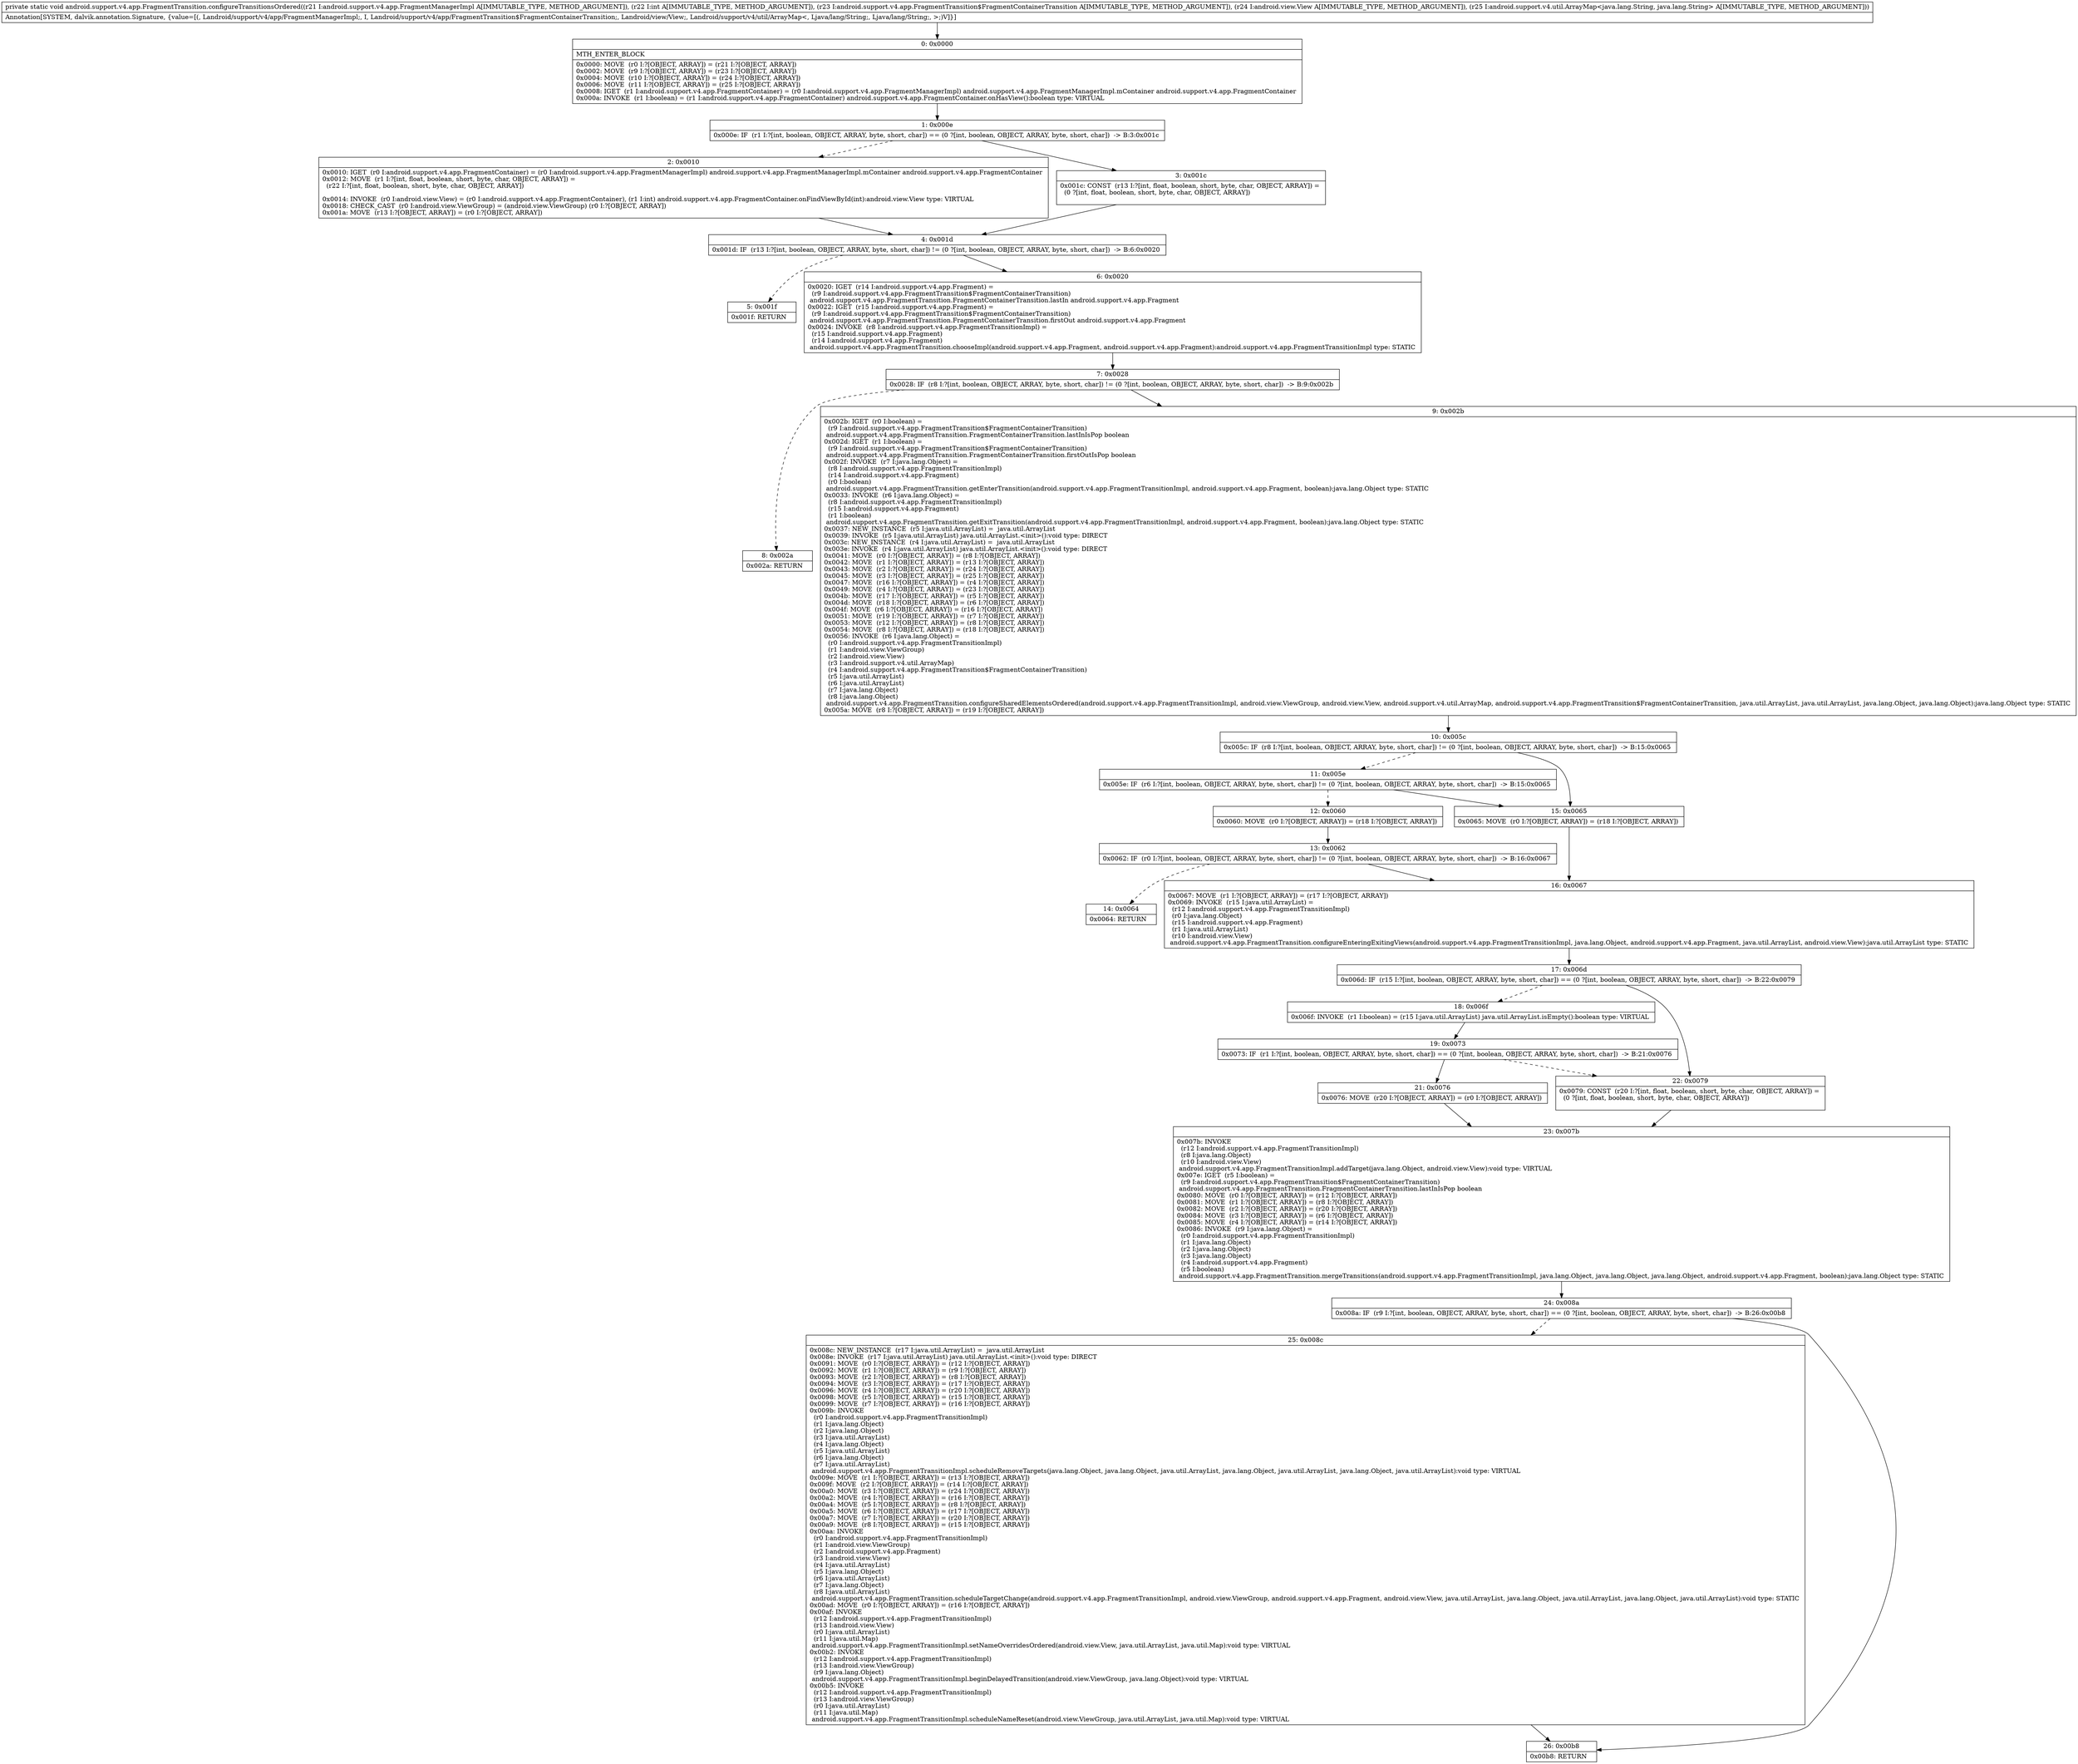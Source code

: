 digraph "CFG forandroid.support.v4.app.FragmentTransition.configureTransitionsOrdered(Landroid\/support\/v4\/app\/FragmentManagerImpl;ILandroid\/support\/v4\/app\/FragmentTransition$FragmentContainerTransition;Landroid\/view\/View;Landroid\/support\/v4\/util\/ArrayMap;)V" {
Node_0 [shape=record,label="{0\:\ 0x0000|MTH_ENTER_BLOCK\l|0x0000: MOVE  (r0 I:?[OBJECT, ARRAY]) = (r21 I:?[OBJECT, ARRAY]) \l0x0002: MOVE  (r9 I:?[OBJECT, ARRAY]) = (r23 I:?[OBJECT, ARRAY]) \l0x0004: MOVE  (r10 I:?[OBJECT, ARRAY]) = (r24 I:?[OBJECT, ARRAY]) \l0x0006: MOVE  (r11 I:?[OBJECT, ARRAY]) = (r25 I:?[OBJECT, ARRAY]) \l0x0008: IGET  (r1 I:android.support.v4.app.FragmentContainer) = (r0 I:android.support.v4.app.FragmentManagerImpl) android.support.v4.app.FragmentManagerImpl.mContainer android.support.v4.app.FragmentContainer \l0x000a: INVOKE  (r1 I:boolean) = (r1 I:android.support.v4.app.FragmentContainer) android.support.v4.app.FragmentContainer.onHasView():boolean type: VIRTUAL \l}"];
Node_1 [shape=record,label="{1\:\ 0x000e|0x000e: IF  (r1 I:?[int, boolean, OBJECT, ARRAY, byte, short, char]) == (0 ?[int, boolean, OBJECT, ARRAY, byte, short, char])  \-\> B:3:0x001c \l}"];
Node_2 [shape=record,label="{2\:\ 0x0010|0x0010: IGET  (r0 I:android.support.v4.app.FragmentContainer) = (r0 I:android.support.v4.app.FragmentManagerImpl) android.support.v4.app.FragmentManagerImpl.mContainer android.support.v4.app.FragmentContainer \l0x0012: MOVE  (r1 I:?[int, float, boolean, short, byte, char, OBJECT, ARRAY]) = \l  (r22 I:?[int, float, boolean, short, byte, char, OBJECT, ARRAY])\l \l0x0014: INVOKE  (r0 I:android.view.View) = (r0 I:android.support.v4.app.FragmentContainer), (r1 I:int) android.support.v4.app.FragmentContainer.onFindViewById(int):android.view.View type: VIRTUAL \l0x0018: CHECK_CAST  (r0 I:android.view.ViewGroup) = (android.view.ViewGroup) (r0 I:?[OBJECT, ARRAY]) \l0x001a: MOVE  (r13 I:?[OBJECT, ARRAY]) = (r0 I:?[OBJECT, ARRAY]) \l}"];
Node_3 [shape=record,label="{3\:\ 0x001c|0x001c: CONST  (r13 I:?[int, float, boolean, short, byte, char, OBJECT, ARRAY]) = \l  (0 ?[int, float, boolean, short, byte, char, OBJECT, ARRAY])\l \l}"];
Node_4 [shape=record,label="{4\:\ 0x001d|0x001d: IF  (r13 I:?[int, boolean, OBJECT, ARRAY, byte, short, char]) != (0 ?[int, boolean, OBJECT, ARRAY, byte, short, char])  \-\> B:6:0x0020 \l}"];
Node_5 [shape=record,label="{5\:\ 0x001f|0x001f: RETURN   \l}"];
Node_6 [shape=record,label="{6\:\ 0x0020|0x0020: IGET  (r14 I:android.support.v4.app.Fragment) = \l  (r9 I:android.support.v4.app.FragmentTransition$FragmentContainerTransition)\l android.support.v4.app.FragmentTransition.FragmentContainerTransition.lastIn android.support.v4.app.Fragment \l0x0022: IGET  (r15 I:android.support.v4.app.Fragment) = \l  (r9 I:android.support.v4.app.FragmentTransition$FragmentContainerTransition)\l android.support.v4.app.FragmentTransition.FragmentContainerTransition.firstOut android.support.v4.app.Fragment \l0x0024: INVOKE  (r8 I:android.support.v4.app.FragmentTransitionImpl) = \l  (r15 I:android.support.v4.app.Fragment)\l  (r14 I:android.support.v4.app.Fragment)\l android.support.v4.app.FragmentTransition.chooseImpl(android.support.v4.app.Fragment, android.support.v4.app.Fragment):android.support.v4.app.FragmentTransitionImpl type: STATIC \l}"];
Node_7 [shape=record,label="{7\:\ 0x0028|0x0028: IF  (r8 I:?[int, boolean, OBJECT, ARRAY, byte, short, char]) != (0 ?[int, boolean, OBJECT, ARRAY, byte, short, char])  \-\> B:9:0x002b \l}"];
Node_8 [shape=record,label="{8\:\ 0x002a|0x002a: RETURN   \l}"];
Node_9 [shape=record,label="{9\:\ 0x002b|0x002b: IGET  (r0 I:boolean) = \l  (r9 I:android.support.v4.app.FragmentTransition$FragmentContainerTransition)\l android.support.v4.app.FragmentTransition.FragmentContainerTransition.lastInIsPop boolean \l0x002d: IGET  (r1 I:boolean) = \l  (r9 I:android.support.v4.app.FragmentTransition$FragmentContainerTransition)\l android.support.v4.app.FragmentTransition.FragmentContainerTransition.firstOutIsPop boolean \l0x002f: INVOKE  (r7 I:java.lang.Object) = \l  (r8 I:android.support.v4.app.FragmentTransitionImpl)\l  (r14 I:android.support.v4.app.Fragment)\l  (r0 I:boolean)\l android.support.v4.app.FragmentTransition.getEnterTransition(android.support.v4.app.FragmentTransitionImpl, android.support.v4.app.Fragment, boolean):java.lang.Object type: STATIC \l0x0033: INVOKE  (r6 I:java.lang.Object) = \l  (r8 I:android.support.v4.app.FragmentTransitionImpl)\l  (r15 I:android.support.v4.app.Fragment)\l  (r1 I:boolean)\l android.support.v4.app.FragmentTransition.getExitTransition(android.support.v4.app.FragmentTransitionImpl, android.support.v4.app.Fragment, boolean):java.lang.Object type: STATIC \l0x0037: NEW_INSTANCE  (r5 I:java.util.ArrayList) =  java.util.ArrayList \l0x0039: INVOKE  (r5 I:java.util.ArrayList) java.util.ArrayList.\<init\>():void type: DIRECT \l0x003c: NEW_INSTANCE  (r4 I:java.util.ArrayList) =  java.util.ArrayList \l0x003e: INVOKE  (r4 I:java.util.ArrayList) java.util.ArrayList.\<init\>():void type: DIRECT \l0x0041: MOVE  (r0 I:?[OBJECT, ARRAY]) = (r8 I:?[OBJECT, ARRAY]) \l0x0042: MOVE  (r1 I:?[OBJECT, ARRAY]) = (r13 I:?[OBJECT, ARRAY]) \l0x0043: MOVE  (r2 I:?[OBJECT, ARRAY]) = (r24 I:?[OBJECT, ARRAY]) \l0x0045: MOVE  (r3 I:?[OBJECT, ARRAY]) = (r25 I:?[OBJECT, ARRAY]) \l0x0047: MOVE  (r16 I:?[OBJECT, ARRAY]) = (r4 I:?[OBJECT, ARRAY]) \l0x0049: MOVE  (r4 I:?[OBJECT, ARRAY]) = (r23 I:?[OBJECT, ARRAY]) \l0x004b: MOVE  (r17 I:?[OBJECT, ARRAY]) = (r5 I:?[OBJECT, ARRAY]) \l0x004d: MOVE  (r18 I:?[OBJECT, ARRAY]) = (r6 I:?[OBJECT, ARRAY]) \l0x004f: MOVE  (r6 I:?[OBJECT, ARRAY]) = (r16 I:?[OBJECT, ARRAY]) \l0x0051: MOVE  (r19 I:?[OBJECT, ARRAY]) = (r7 I:?[OBJECT, ARRAY]) \l0x0053: MOVE  (r12 I:?[OBJECT, ARRAY]) = (r8 I:?[OBJECT, ARRAY]) \l0x0054: MOVE  (r8 I:?[OBJECT, ARRAY]) = (r18 I:?[OBJECT, ARRAY]) \l0x0056: INVOKE  (r6 I:java.lang.Object) = \l  (r0 I:android.support.v4.app.FragmentTransitionImpl)\l  (r1 I:android.view.ViewGroup)\l  (r2 I:android.view.View)\l  (r3 I:android.support.v4.util.ArrayMap)\l  (r4 I:android.support.v4.app.FragmentTransition$FragmentContainerTransition)\l  (r5 I:java.util.ArrayList)\l  (r6 I:java.util.ArrayList)\l  (r7 I:java.lang.Object)\l  (r8 I:java.lang.Object)\l android.support.v4.app.FragmentTransition.configureSharedElementsOrdered(android.support.v4.app.FragmentTransitionImpl, android.view.ViewGroup, android.view.View, android.support.v4.util.ArrayMap, android.support.v4.app.FragmentTransition$FragmentContainerTransition, java.util.ArrayList, java.util.ArrayList, java.lang.Object, java.lang.Object):java.lang.Object type: STATIC \l0x005a: MOVE  (r8 I:?[OBJECT, ARRAY]) = (r19 I:?[OBJECT, ARRAY]) \l}"];
Node_10 [shape=record,label="{10\:\ 0x005c|0x005c: IF  (r8 I:?[int, boolean, OBJECT, ARRAY, byte, short, char]) != (0 ?[int, boolean, OBJECT, ARRAY, byte, short, char])  \-\> B:15:0x0065 \l}"];
Node_11 [shape=record,label="{11\:\ 0x005e|0x005e: IF  (r6 I:?[int, boolean, OBJECT, ARRAY, byte, short, char]) != (0 ?[int, boolean, OBJECT, ARRAY, byte, short, char])  \-\> B:15:0x0065 \l}"];
Node_12 [shape=record,label="{12\:\ 0x0060|0x0060: MOVE  (r0 I:?[OBJECT, ARRAY]) = (r18 I:?[OBJECT, ARRAY]) \l}"];
Node_13 [shape=record,label="{13\:\ 0x0062|0x0062: IF  (r0 I:?[int, boolean, OBJECT, ARRAY, byte, short, char]) != (0 ?[int, boolean, OBJECT, ARRAY, byte, short, char])  \-\> B:16:0x0067 \l}"];
Node_14 [shape=record,label="{14\:\ 0x0064|0x0064: RETURN   \l}"];
Node_15 [shape=record,label="{15\:\ 0x0065|0x0065: MOVE  (r0 I:?[OBJECT, ARRAY]) = (r18 I:?[OBJECT, ARRAY]) \l}"];
Node_16 [shape=record,label="{16\:\ 0x0067|0x0067: MOVE  (r1 I:?[OBJECT, ARRAY]) = (r17 I:?[OBJECT, ARRAY]) \l0x0069: INVOKE  (r15 I:java.util.ArrayList) = \l  (r12 I:android.support.v4.app.FragmentTransitionImpl)\l  (r0 I:java.lang.Object)\l  (r15 I:android.support.v4.app.Fragment)\l  (r1 I:java.util.ArrayList)\l  (r10 I:android.view.View)\l android.support.v4.app.FragmentTransition.configureEnteringExitingViews(android.support.v4.app.FragmentTransitionImpl, java.lang.Object, android.support.v4.app.Fragment, java.util.ArrayList, android.view.View):java.util.ArrayList type: STATIC \l}"];
Node_17 [shape=record,label="{17\:\ 0x006d|0x006d: IF  (r15 I:?[int, boolean, OBJECT, ARRAY, byte, short, char]) == (0 ?[int, boolean, OBJECT, ARRAY, byte, short, char])  \-\> B:22:0x0079 \l}"];
Node_18 [shape=record,label="{18\:\ 0x006f|0x006f: INVOKE  (r1 I:boolean) = (r15 I:java.util.ArrayList) java.util.ArrayList.isEmpty():boolean type: VIRTUAL \l}"];
Node_19 [shape=record,label="{19\:\ 0x0073|0x0073: IF  (r1 I:?[int, boolean, OBJECT, ARRAY, byte, short, char]) == (0 ?[int, boolean, OBJECT, ARRAY, byte, short, char])  \-\> B:21:0x0076 \l}"];
Node_21 [shape=record,label="{21\:\ 0x0076|0x0076: MOVE  (r20 I:?[OBJECT, ARRAY]) = (r0 I:?[OBJECT, ARRAY]) \l}"];
Node_22 [shape=record,label="{22\:\ 0x0079|0x0079: CONST  (r20 I:?[int, float, boolean, short, byte, char, OBJECT, ARRAY]) = \l  (0 ?[int, float, boolean, short, byte, char, OBJECT, ARRAY])\l \l}"];
Node_23 [shape=record,label="{23\:\ 0x007b|0x007b: INVOKE  \l  (r12 I:android.support.v4.app.FragmentTransitionImpl)\l  (r8 I:java.lang.Object)\l  (r10 I:android.view.View)\l android.support.v4.app.FragmentTransitionImpl.addTarget(java.lang.Object, android.view.View):void type: VIRTUAL \l0x007e: IGET  (r5 I:boolean) = \l  (r9 I:android.support.v4.app.FragmentTransition$FragmentContainerTransition)\l android.support.v4.app.FragmentTransition.FragmentContainerTransition.lastInIsPop boolean \l0x0080: MOVE  (r0 I:?[OBJECT, ARRAY]) = (r12 I:?[OBJECT, ARRAY]) \l0x0081: MOVE  (r1 I:?[OBJECT, ARRAY]) = (r8 I:?[OBJECT, ARRAY]) \l0x0082: MOVE  (r2 I:?[OBJECT, ARRAY]) = (r20 I:?[OBJECT, ARRAY]) \l0x0084: MOVE  (r3 I:?[OBJECT, ARRAY]) = (r6 I:?[OBJECT, ARRAY]) \l0x0085: MOVE  (r4 I:?[OBJECT, ARRAY]) = (r14 I:?[OBJECT, ARRAY]) \l0x0086: INVOKE  (r9 I:java.lang.Object) = \l  (r0 I:android.support.v4.app.FragmentTransitionImpl)\l  (r1 I:java.lang.Object)\l  (r2 I:java.lang.Object)\l  (r3 I:java.lang.Object)\l  (r4 I:android.support.v4.app.Fragment)\l  (r5 I:boolean)\l android.support.v4.app.FragmentTransition.mergeTransitions(android.support.v4.app.FragmentTransitionImpl, java.lang.Object, java.lang.Object, java.lang.Object, android.support.v4.app.Fragment, boolean):java.lang.Object type: STATIC \l}"];
Node_24 [shape=record,label="{24\:\ 0x008a|0x008a: IF  (r9 I:?[int, boolean, OBJECT, ARRAY, byte, short, char]) == (0 ?[int, boolean, OBJECT, ARRAY, byte, short, char])  \-\> B:26:0x00b8 \l}"];
Node_25 [shape=record,label="{25\:\ 0x008c|0x008c: NEW_INSTANCE  (r17 I:java.util.ArrayList) =  java.util.ArrayList \l0x008e: INVOKE  (r17 I:java.util.ArrayList) java.util.ArrayList.\<init\>():void type: DIRECT \l0x0091: MOVE  (r0 I:?[OBJECT, ARRAY]) = (r12 I:?[OBJECT, ARRAY]) \l0x0092: MOVE  (r1 I:?[OBJECT, ARRAY]) = (r9 I:?[OBJECT, ARRAY]) \l0x0093: MOVE  (r2 I:?[OBJECT, ARRAY]) = (r8 I:?[OBJECT, ARRAY]) \l0x0094: MOVE  (r3 I:?[OBJECT, ARRAY]) = (r17 I:?[OBJECT, ARRAY]) \l0x0096: MOVE  (r4 I:?[OBJECT, ARRAY]) = (r20 I:?[OBJECT, ARRAY]) \l0x0098: MOVE  (r5 I:?[OBJECT, ARRAY]) = (r15 I:?[OBJECT, ARRAY]) \l0x0099: MOVE  (r7 I:?[OBJECT, ARRAY]) = (r16 I:?[OBJECT, ARRAY]) \l0x009b: INVOKE  \l  (r0 I:android.support.v4.app.FragmentTransitionImpl)\l  (r1 I:java.lang.Object)\l  (r2 I:java.lang.Object)\l  (r3 I:java.util.ArrayList)\l  (r4 I:java.lang.Object)\l  (r5 I:java.util.ArrayList)\l  (r6 I:java.lang.Object)\l  (r7 I:java.util.ArrayList)\l android.support.v4.app.FragmentTransitionImpl.scheduleRemoveTargets(java.lang.Object, java.lang.Object, java.util.ArrayList, java.lang.Object, java.util.ArrayList, java.lang.Object, java.util.ArrayList):void type: VIRTUAL \l0x009e: MOVE  (r1 I:?[OBJECT, ARRAY]) = (r13 I:?[OBJECT, ARRAY]) \l0x009f: MOVE  (r2 I:?[OBJECT, ARRAY]) = (r14 I:?[OBJECT, ARRAY]) \l0x00a0: MOVE  (r3 I:?[OBJECT, ARRAY]) = (r24 I:?[OBJECT, ARRAY]) \l0x00a2: MOVE  (r4 I:?[OBJECT, ARRAY]) = (r16 I:?[OBJECT, ARRAY]) \l0x00a4: MOVE  (r5 I:?[OBJECT, ARRAY]) = (r8 I:?[OBJECT, ARRAY]) \l0x00a5: MOVE  (r6 I:?[OBJECT, ARRAY]) = (r17 I:?[OBJECT, ARRAY]) \l0x00a7: MOVE  (r7 I:?[OBJECT, ARRAY]) = (r20 I:?[OBJECT, ARRAY]) \l0x00a9: MOVE  (r8 I:?[OBJECT, ARRAY]) = (r15 I:?[OBJECT, ARRAY]) \l0x00aa: INVOKE  \l  (r0 I:android.support.v4.app.FragmentTransitionImpl)\l  (r1 I:android.view.ViewGroup)\l  (r2 I:android.support.v4.app.Fragment)\l  (r3 I:android.view.View)\l  (r4 I:java.util.ArrayList)\l  (r5 I:java.lang.Object)\l  (r6 I:java.util.ArrayList)\l  (r7 I:java.lang.Object)\l  (r8 I:java.util.ArrayList)\l android.support.v4.app.FragmentTransition.scheduleTargetChange(android.support.v4.app.FragmentTransitionImpl, android.view.ViewGroup, android.support.v4.app.Fragment, android.view.View, java.util.ArrayList, java.lang.Object, java.util.ArrayList, java.lang.Object, java.util.ArrayList):void type: STATIC \l0x00ad: MOVE  (r0 I:?[OBJECT, ARRAY]) = (r16 I:?[OBJECT, ARRAY]) \l0x00af: INVOKE  \l  (r12 I:android.support.v4.app.FragmentTransitionImpl)\l  (r13 I:android.view.View)\l  (r0 I:java.util.ArrayList)\l  (r11 I:java.util.Map)\l android.support.v4.app.FragmentTransitionImpl.setNameOverridesOrdered(android.view.View, java.util.ArrayList, java.util.Map):void type: VIRTUAL \l0x00b2: INVOKE  \l  (r12 I:android.support.v4.app.FragmentTransitionImpl)\l  (r13 I:android.view.ViewGroup)\l  (r9 I:java.lang.Object)\l android.support.v4.app.FragmentTransitionImpl.beginDelayedTransition(android.view.ViewGroup, java.lang.Object):void type: VIRTUAL \l0x00b5: INVOKE  \l  (r12 I:android.support.v4.app.FragmentTransitionImpl)\l  (r13 I:android.view.ViewGroup)\l  (r0 I:java.util.ArrayList)\l  (r11 I:java.util.Map)\l android.support.v4.app.FragmentTransitionImpl.scheduleNameReset(android.view.ViewGroup, java.util.ArrayList, java.util.Map):void type: VIRTUAL \l}"];
Node_26 [shape=record,label="{26\:\ 0x00b8|0x00b8: RETURN   \l}"];
MethodNode[shape=record,label="{private static void android.support.v4.app.FragmentTransition.configureTransitionsOrdered((r21 I:android.support.v4.app.FragmentManagerImpl A[IMMUTABLE_TYPE, METHOD_ARGUMENT]), (r22 I:int A[IMMUTABLE_TYPE, METHOD_ARGUMENT]), (r23 I:android.support.v4.app.FragmentTransition$FragmentContainerTransition A[IMMUTABLE_TYPE, METHOD_ARGUMENT]), (r24 I:android.view.View A[IMMUTABLE_TYPE, METHOD_ARGUMENT]), (r25 I:android.support.v4.util.ArrayMap\<java.lang.String, java.lang.String\> A[IMMUTABLE_TYPE, METHOD_ARGUMENT]))  | Annotation[SYSTEM, dalvik.annotation.Signature, \{value=[(, Landroid\/support\/v4\/app\/FragmentManagerImpl;, I, Landroid\/support\/v4\/app\/FragmentTransition$FragmentContainerTransition;, Landroid\/view\/View;, Landroid\/support\/v4\/util\/ArrayMap\<, Ljava\/lang\/String;, Ljava\/lang\/String;, \>;)V]\}]\l}"];
MethodNode -> Node_0;
Node_0 -> Node_1;
Node_1 -> Node_2[style=dashed];
Node_1 -> Node_3;
Node_2 -> Node_4;
Node_3 -> Node_4;
Node_4 -> Node_5[style=dashed];
Node_4 -> Node_6;
Node_6 -> Node_7;
Node_7 -> Node_8[style=dashed];
Node_7 -> Node_9;
Node_9 -> Node_10;
Node_10 -> Node_11[style=dashed];
Node_10 -> Node_15;
Node_11 -> Node_12[style=dashed];
Node_11 -> Node_15;
Node_12 -> Node_13;
Node_13 -> Node_14[style=dashed];
Node_13 -> Node_16;
Node_15 -> Node_16;
Node_16 -> Node_17;
Node_17 -> Node_18[style=dashed];
Node_17 -> Node_22;
Node_18 -> Node_19;
Node_19 -> Node_21;
Node_19 -> Node_22[style=dashed];
Node_21 -> Node_23;
Node_22 -> Node_23;
Node_23 -> Node_24;
Node_24 -> Node_25[style=dashed];
Node_24 -> Node_26;
Node_25 -> Node_26;
}

